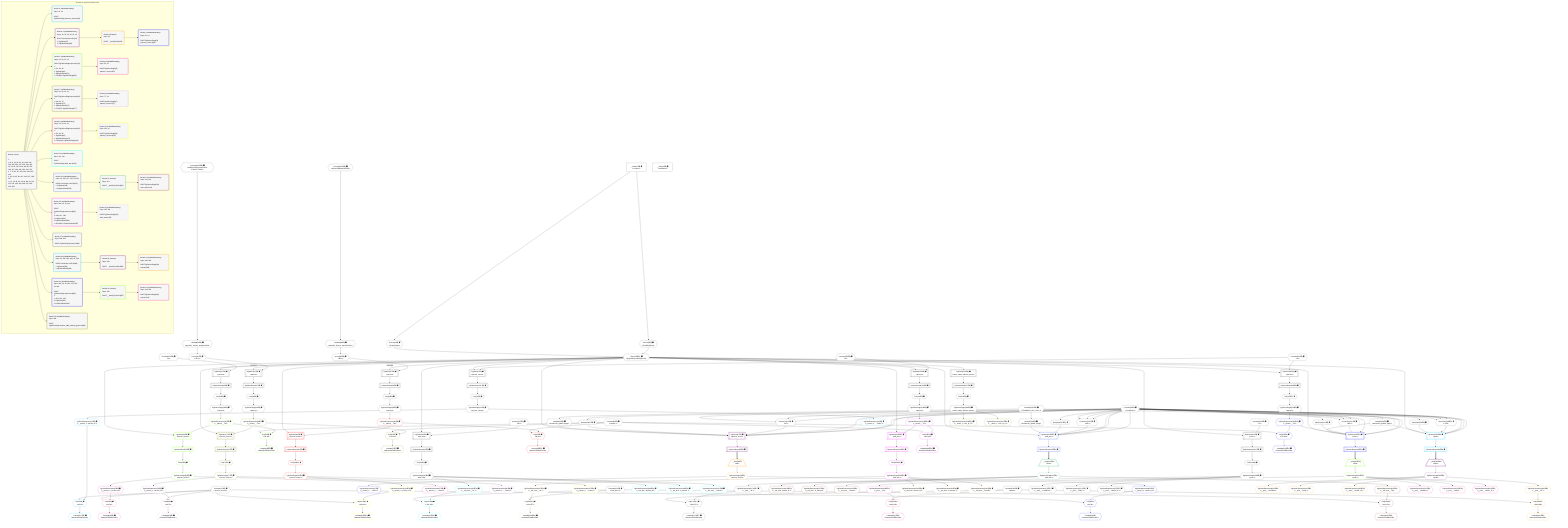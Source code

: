 %%{init: {'themeVariables': { 'fontSize': '12px'}}}%%
graph TD
    classDef path fill:#eee,stroke:#000,color:#000
    classDef plan fill:#fff,stroke-width:1px,color:#000
    classDef itemplan fill:#fff,stroke-width:2px,color:#000
    classDef unbatchedplan fill:#dff,stroke-width:1px,color:#000
    classDef sideeffectplan fill:#fcc,stroke-width:2px,color:#000
    classDef bucket fill:#f6f6f6,color:#000,stroke-width:2px,text-align:left


    %% plan dependencies
    Connection24{{"Connection[24∈0] ➊<br />ᐸ22ᐳ"}}:::plan
    Constant19{{"Constant[19∈0] ➊<br />ᐸundefinedᐳ"}}:::plan
    Constant19 & Constant19 & Constant19 --> Connection24
    Connection125{{"Connection[125∈0] ➊<br />ᐸ123ᐳ"}}:::plan
    Constant19 & Constant19 & Constant19 --> Connection125
    Connection180{{"Connection[180∈0] ➊<br />ᐸ178ᐳ"}}:::plan
    Constant19 & Constant19 & Constant19 --> Connection180
    Connection210{{"Connection[210∈0] ➊<br />ᐸ206ᐳ"}}:::plan
    Constant19 & Constant19 & Constant19 --> Connection210
    PgSelect7[["PgSelect[7∈0] ➊<br />ᐸperson_secretᐳ"]]:::plan
    Object10{{"Object[10∈0] ➊<br />ᐸ{pgSettings,withPgClient}ᐳ"}}:::plan
    Constant231{{"Constant[231∈0] ➊<br />ᐸ3ᐳ"}}:::plan
    Object10 & Constant231 --> PgSelect7
    Access8{{"Access[8∈0] ➊<br />ᐸ2.pgSettingsᐳ"}}:::plan
    Access9{{"Access[9∈0] ➊<br />ᐸ2.withPgClientᐳ"}}:::plan
    Access8 & Access9 --> Object10
    PgSelect37[["PgSelect[37∈0] ➊<br />ᐸpersonᐳ"]]:::plan
    Constant234{{"Constant[234∈0] ➊<br />ᐸ1ᐳ"}}:::plan
    Object10 & Constant234 --> PgSelect37
    PgSelect62[["PgSelect[62∈0] ➊<br />ᐸpersonᐳ"]]:::plan
    Access60{{"Access[60∈0] ➊<br />ᐸ59.1ᐳ"}}:::plan
    Object10 -->|rejectNull| PgSelect62
    Access60 --> PgSelect62
    PgSelect87[["PgSelect[87∈0] ➊<br />ᐸpersonᐳ"]]:::plan
    Access85{{"Access[85∈0] ➊<br />ᐸ84.1ᐳ"}}:::plan
    Object10 -->|rejectNull| PgSelect87
    Access85 --> PgSelect87
    PgSelect109[["PgSelect[109∈0] ➊<br />ᐸleft_armᐳ"]]:::plan
    Constant237{{"Constant[237∈0] ➊<br />ᐸ42ᐳ"}}:::plan
    Object10 & Constant237 --> PgSelect109
    PgSelect140[["PgSelect[140∈0] ➊<br />ᐸpersonᐳ"]]:::plan
    Constant239{{"Constant[239∈0] ➊<br />ᐸ2ᐳ"}}:::plan
    Object10 & Constant239 --> PgSelect140
    PgSelect164[["PgSelect[164∈0] ➊<br />ᐸpostᐳ"]]:::plan
    Constant240{{"Constant[240∈0] ➊<br />ᐸ7ᐳ"}}:::plan
    Object10 & Constant240 --> PgSelect164
    PgSelect195[["PgSelect[195∈0] ➊<br />ᐸpersonᐳ"]]:::plan
    Object10 & Constant231 --> PgSelect195
    __Value2["__Value[2∈0] ➊<br />ᐸcontextᐳ"]:::plan
    __Value2 --> Access8
    __Value2 --> Access9
    First11{{"First[11∈0] ➊"}}:::plan
    PgSelectRows12[["PgSelectRows[12∈0] ➊"]]:::plan
    PgSelectRows12 --> First11
    PgSelect7 --> PgSelectRows12
    PgSelectSingle13{{"PgSelectSingle[13∈0] ➊<br />ᐸperson_secretᐳ"}}:::plan
    First11 --> PgSelectSingle13
    Lambda25{{"Lambda[25∈0] ➊<br />ᐸextractList_grafast_applyᐳ"}}:::plan
    Constant243{{"Constant[243∈0] ➊<br />ᐸ[ 'PRIMARY_KEY_ASC' ]ᐳ"}}:::plan
    Constant243 --> Lambda25
    ApplyInput26{{"ApplyInput[26∈0] ➊"}}:::plan
    Constant19 --> ApplyInput26
    First39{{"First[39∈0] ➊"}}:::plan
    PgSelectRows40[["PgSelectRows[40∈0] ➊"]]:::plan
    PgSelectRows40 --> First39
    PgSelect37 --> PgSelectRows40
    PgSelectSingle41{{"PgSelectSingle[41∈0] ➊<br />ᐸpersonᐳ"}}:::plan
    First39 --> PgSelectSingle41
    Lambda59{{"Lambda[59∈0] ➊<br />ᐸspecifier_Person_base64JSONᐳ"}}:::plan
    Constant235{{"Constant[235∈0] ➊<br />ᐸ'fa4f3e13-456c-4a9e-8c1e-37a6e3177d0b'ᐳ"}}:::plan
    Constant235 --> Lambda59
    Lambda59 --> Access60
    First64{{"First[64∈0] ➊"}}:::plan
    PgSelectRows65[["PgSelectRows[65∈0] ➊"]]:::plan
    PgSelectRows65 --> First64
    PgSelect62 --> PgSelectRows65
    PgSelectSingle66{{"PgSelectSingle[66∈0] ➊<br />ᐸpersonᐳ"}}:::plan
    First64 --> PgSelectSingle66
    Lambda84{{"Lambda[84∈0] ➊<br />ᐸspecifier_Person_base64JSONᐳ"}}:::plan
    Constant236{{"Constant[236∈0] ➊<br />ᐸ'WyJwZW9wbGUiLDBd'ᐳ"}}:::plan
    Constant236 --> Lambda84
    Lambda84 --> Access85
    First89{{"First[89∈0] ➊"}}:::plan
    PgSelectRows90[["PgSelectRows[90∈0] ➊"]]:::plan
    PgSelectRows90 --> First89
    PgSelect87 --> PgSelectRows90
    PgSelectSingle91{{"PgSelectSingle[91∈0] ➊<br />ᐸpersonᐳ"}}:::plan
    First89 --> PgSelectSingle91
    First111{{"First[111∈0] ➊"}}:::plan
    PgSelectRows112[["PgSelectRows[112∈0] ➊"]]:::plan
    PgSelectRows112 --> First111
    PgSelect109 --> PgSelectRows112
    PgSelectSingle113{{"PgSelectSingle[113∈0] ➊<br />ᐸleft_armᐳ"}}:::plan
    First111 --> PgSelectSingle113
    Lambda126{{"Lambda[126∈0] ➊<br />ᐸextractList_grafast_applyᐳ"}}:::plan
    Constant243 --> Lambda126
    ApplyInput127{{"ApplyInput[127∈0] ➊"}}:::plan
    Constant19 --> ApplyInput127
    First142{{"First[142∈0] ➊"}}:::plan
    PgSelectRows143[["PgSelectRows[143∈0] ➊"]]:::plan
    PgSelectRows143 --> First142
    PgSelect140 --> PgSelectRows143
    PgSelectSingle144{{"PgSelectSingle[144∈0] ➊<br />ᐸpersonᐳ"}}:::plan
    First142 --> PgSelectSingle144
    First166{{"First[166∈0] ➊"}}:::plan
    PgSelectRows167[["PgSelectRows[167∈0] ➊"]]:::plan
    PgSelectRows167 --> First166
    PgSelect164 --> PgSelectRows167
    PgSelectSingle168{{"PgSelectSingle[168∈0] ➊<br />ᐸpostᐳ"}}:::plan
    First166 --> PgSelectSingle168
    Lambda181{{"Lambda[181∈0] ➊<br />ᐸextractList_grafast_applyᐳ"}}:::plan
    Constant243 --> Lambda181
    ApplyInput182{{"ApplyInput[182∈0] ➊"}}:::plan
    Constant19 --> ApplyInput182
    First197{{"First[197∈0] ➊"}}:::plan
    PgSelectRows198[["PgSelectRows[198∈0] ➊"]]:::plan
    PgSelectRows198 --> First197
    PgSelect195 --> PgSelectRows198
    PgSelectSingle199{{"PgSelectSingle[199∈0] ➊<br />ᐸpersonᐳ"}}:::plan
    First197 --> PgSelectSingle199
    ApplyInput212{{"ApplyInput[212∈0] ➊"}}:::plan
    Constant19 --> ApplyInput212
    PgSelect224[["PgSelect[224∈0] ➊<br />ᐸreturn_table_without_grantsᐳ"]]:::plan
    Object10 --> PgSelect224
    First226{{"First[226∈0] ➊"}}:::plan
    PgSelectRows227[["PgSelectRows[227∈0] ➊"]]:::plan
    PgSelectRows227 --> First226
    PgSelect224 --> PgSelectRows227
    PgSelectSingle228{{"PgSelectSingle[228∈0] ➊<br />ᐸreturn_table_without_grantsᐳ"}}:::plan
    First226 --> PgSelectSingle228
    __Value4["__Value[4∈0] ➊<br />ᐸrootValueᐳ"]:::plan
    Constant14{{"Constant[14∈0] ➊<br />ᐸ'person_secrets'ᐳ"}}:::plan
    Constant42{{"Constant[42∈0] ➊<br />ᐸ'people'ᐳ"}}:::plan
    Constant114{{"Constant[114∈0] ➊<br />ᐸ'left_arms'ᐳ"}}:::plan
    Constant169{{"Constant[169∈0] ➊<br />ᐸ'posts'ᐳ"}}:::plan
    List16{{"List[16∈1] ➊<br />ᐸ14,15ᐳ"}}:::plan
    PgClassExpression15{{"PgClassExpression[15∈1] ➊<br />ᐸ__person_s...person_id”ᐳ"}}:::plan
    Constant14 & PgClassExpression15 --> List16
    PgSelectSingle13 --> PgClassExpression15
    Lambda17{{"Lambda[17∈1] ➊<br />ᐸbase64JSONEncodeᐳ"}}:::plan
    List16 --> Lambda17
    PgClassExpression18{{"PgClassExpression[18∈1] ➊<br />ᐸ__person_s..._.”sekrit”ᐳ"}}:::plan
    PgSelectSingle13 --> PgClassExpression18
    PgSelect27[["PgSelect[27∈2] ➊<br />ᐸperson_secretᐳ"]]:::plan
    Object10 & Lambda25 & ApplyInput26 & Connection24 & Constant19 & Constant19 & Constant19 --> PgSelect27
    PgSelectRows28[["PgSelectRows[28∈2] ➊"]]:::plan
    PgSelect27 --> PgSelectRows28
    __Item29[/"__Item[29∈3]<br />ᐸ28ᐳ"\]:::itemplan
    PgSelectRows28 ==> __Item29
    PgSelectSingle30{{"PgSelectSingle[30∈3]<br />ᐸperson_secretᐳ"}}:::plan
    __Item29 --> PgSelectSingle30
    List33{{"List[33∈4]<br />ᐸ14,32ᐳ"}}:::plan
    PgClassExpression32{{"PgClassExpression[32∈4]<br />ᐸ__person_s...person_id”ᐳ"}}:::plan
    Constant14 & PgClassExpression32 --> List33
    PgSelectSingle30 --> PgClassExpression32
    Lambda34{{"Lambda[34∈4]<br />ᐸbase64JSONEncodeᐳ"}}:::plan
    List33 --> Lambda34
    PgClassExpression35{{"PgClassExpression[35∈4]<br />ᐸ__person_s..._.”sekrit”ᐳ"}}:::plan
    PgSelectSingle30 --> PgClassExpression35
    List44{{"List[44∈5] ➊<br />ᐸ42,43ᐳ"}}:::plan
    PgClassExpression43{{"PgClassExpression[43∈5] ➊<br />ᐸ__person__.”id”ᐳ"}}:::plan
    Constant42 & PgClassExpression43 --> List44
    PgSelect46[["PgSelect[46∈5] ➊<br />ᐸperson_secretᐳ"]]:::plan
    Object10 & PgClassExpression43 --> PgSelect46
    PgSelectSingle41 --> PgClassExpression43
    Lambda45{{"Lambda[45∈5] ➊<br />ᐸbase64JSONEncodeᐳ"}}:::plan
    List44 --> Lambda45
    First50{{"First[50∈5] ➊"}}:::plan
    PgSelectRows51[["PgSelectRows[51∈5] ➊"]]:::plan
    PgSelectRows51 --> First50
    PgSelect46 --> PgSelectRows51
    PgSelectSingle52{{"PgSelectSingle[52∈5] ➊<br />ᐸperson_secretᐳ"}}:::plan
    First50 --> PgSelectSingle52
    List55{{"List[55∈6] ➊<br />ᐸ14,54ᐳ"}}:::plan
    PgClassExpression54{{"PgClassExpression[54∈6] ➊<br />ᐸ__person_s...person_id”ᐳ"}}:::plan
    Constant14 & PgClassExpression54 --> List55
    PgSelectSingle52 --> PgClassExpression54
    Lambda56{{"Lambda[56∈6] ➊<br />ᐸbase64JSONEncodeᐳ"}}:::plan
    List55 --> Lambda56
    PgClassExpression57{{"PgClassExpression[57∈6] ➊<br />ᐸ__person_s..._.”sekrit”ᐳ"}}:::plan
    PgSelectSingle52 --> PgClassExpression57
    List69{{"List[69∈7] ➊<br />ᐸ42,68ᐳ"}}:::plan
    PgClassExpression68{{"PgClassExpression[68∈7] ➊<br />ᐸ__person__.”id”ᐳ"}}:::plan
    Constant42 & PgClassExpression68 --> List69
    PgSelect71[["PgSelect[71∈7] ➊<br />ᐸperson_secretᐳ"]]:::plan
    Object10 & PgClassExpression68 --> PgSelect71
    PgSelectSingle66 --> PgClassExpression68
    Lambda70{{"Lambda[70∈7] ➊<br />ᐸbase64JSONEncodeᐳ"}}:::plan
    List69 --> Lambda70
    First75{{"First[75∈7] ➊"}}:::plan
    PgSelectRows76[["PgSelectRows[76∈7] ➊"]]:::plan
    PgSelectRows76 --> First75
    PgSelect71 --> PgSelectRows76
    PgSelectSingle77{{"PgSelectSingle[77∈7] ➊<br />ᐸperson_secretᐳ"}}:::plan
    First75 --> PgSelectSingle77
    List80{{"List[80∈8] ➊<br />ᐸ14,79ᐳ"}}:::plan
    PgClassExpression79{{"PgClassExpression[79∈8] ➊<br />ᐸ__person_s...person_id”ᐳ"}}:::plan
    Constant14 & PgClassExpression79 --> List80
    PgSelectSingle77 --> PgClassExpression79
    Lambda81{{"Lambda[81∈8] ➊<br />ᐸbase64JSONEncodeᐳ"}}:::plan
    List80 --> Lambda81
    PgClassExpression82{{"PgClassExpression[82∈8] ➊<br />ᐸ__person_s..._.”sekrit”ᐳ"}}:::plan
    PgSelectSingle77 --> PgClassExpression82
    List94{{"List[94∈9] ➊<br />ᐸ42,93ᐳ"}}:::plan
    PgClassExpression93{{"PgClassExpression[93∈9] ➊<br />ᐸ__person__.”id”ᐳ"}}:::plan
    Constant42 & PgClassExpression93 --> List94
    PgSelect96[["PgSelect[96∈9] ➊<br />ᐸperson_secretᐳ"]]:::plan
    Object10 & PgClassExpression93 --> PgSelect96
    PgSelectSingle91 --> PgClassExpression93
    Lambda95{{"Lambda[95∈9] ➊<br />ᐸbase64JSONEncodeᐳ"}}:::plan
    List94 --> Lambda95
    First100{{"First[100∈9] ➊"}}:::plan
    PgSelectRows101[["PgSelectRows[101∈9] ➊"]]:::plan
    PgSelectRows101 --> First100
    PgSelect96 --> PgSelectRows101
    PgSelectSingle102{{"PgSelectSingle[102∈9] ➊<br />ᐸperson_secretᐳ"}}:::plan
    First100 --> PgSelectSingle102
    List105{{"List[105∈10] ➊<br />ᐸ14,104ᐳ"}}:::plan
    PgClassExpression104{{"PgClassExpression[104∈10] ➊<br />ᐸ__person_s...person_id”ᐳ"}}:::plan
    Constant14 & PgClassExpression104 --> List105
    PgSelectSingle102 --> PgClassExpression104
    Lambda106{{"Lambda[106∈10] ➊<br />ᐸbase64JSONEncodeᐳ"}}:::plan
    List105 --> Lambda106
    PgClassExpression107{{"PgClassExpression[107∈10] ➊<br />ᐸ__person_s..._.”sekrit”ᐳ"}}:::plan
    PgSelectSingle102 --> PgClassExpression107
    List116{{"List[116∈11] ➊<br />ᐸ114,115ᐳ"}}:::plan
    PgClassExpression115{{"PgClassExpression[115∈11] ➊<br />ᐸ__left_arm__.”id”ᐳ"}}:::plan
    Constant114 & PgClassExpression115 --> List116
    PgSelectSingle113 --> PgClassExpression115
    Lambda117{{"Lambda[117∈11] ➊<br />ᐸbase64JSONEncodeᐳ"}}:::plan
    List116 --> Lambda117
    PgClassExpression118{{"PgClassExpression[118∈11] ➊<br />ᐸ__left_arm...person_id”ᐳ"}}:::plan
    PgSelectSingle113 --> PgClassExpression118
    PgClassExpression119{{"PgClassExpression[119∈11] ➊<br />ᐸ__left_arm...in_metres”ᐳ"}}:::plan
    PgSelectSingle113 --> PgClassExpression119
    PgClassExpression120{{"PgClassExpression[120∈11] ➊<br />ᐸ__left_arm__.”mood”ᐳ"}}:::plan
    PgSelectSingle113 --> PgClassExpression120
    PgSelect128[["PgSelect[128∈12] ➊<br />ᐸleft_armᐳ"]]:::plan
    Object10 & Lambda126 & ApplyInput127 & Connection125 & Constant19 & Constant19 & Constant19 --> PgSelect128
    PgSelectRows129[["PgSelectRows[129∈12] ➊"]]:::plan
    PgSelect128 --> PgSelectRows129
    __Item130[/"__Item[130∈13]<br />ᐸ129ᐳ"\]:::itemplan
    PgSelectRows129 ==> __Item130
    PgSelectSingle131{{"PgSelectSingle[131∈13]<br />ᐸleft_armᐳ"}}:::plan
    __Item130 --> PgSelectSingle131
    List134{{"List[134∈14]<br />ᐸ114,133ᐳ"}}:::plan
    PgClassExpression133{{"PgClassExpression[133∈14]<br />ᐸ__left_arm__.”id”ᐳ"}}:::plan
    Constant114 & PgClassExpression133 --> List134
    PgSelectSingle131 --> PgClassExpression133
    Lambda135{{"Lambda[135∈14]<br />ᐸbase64JSONEncodeᐳ"}}:::plan
    List134 --> Lambda135
    PgClassExpression136{{"PgClassExpression[136∈14]<br />ᐸ__left_arm...person_id”ᐳ"}}:::plan
    PgSelectSingle131 --> PgClassExpression136
    PgClassExpression137{{"PgClassExpression[137∈14]<br />ᐸ__left_arm...in_metres”ᐳ"}}:::plan
    PgSelectSingle131 --> PgClassExpression137
    PgClassExpression138{{"PgClassExpression[138∈14]<br />ᐸ__left_arm__.”mood”ᐳ"}}:::plan
    PgSelectSingle131 --> PgClassExpression138
    List147{{"List[147∈15] ➊<br />ᐸ42,146ᐳ"}}:::plan
    PgClassExpression146{{"PgClassExpression[146∈15] ➊<br />ᐸ__person__.”id”ᐳ"}}:::plan
    Constant42 & PgClassExpression146 --> List147
    PgSelect149[["PgSelect[149∈15] ➊<br />ᐸleft_armᐳ"]]:::plan
    Object10 & PgClassExpression146 --> PgSelect149
    PgSelectSingle144 --> PgClassExpression146
    Lambda148{{"Lambda[148∈15] ➊<br />ᐸbase64JSONEncodeᐳ"}}:::plan
    List147 --> Lambda148
    First153{{"First[153∈15] ➊"}}:::plan
    PgSelectRows154[["PgSelectRows[154∈15] ➊"]]:::plan
    PgSelectRows154 --> First153
    PgSelect149 --> PgSelectRows154
    PgSelectSingle155{{"PgSelectSingle[155∈15] ➊<br />ᐸleft_armᐳ"}}:::plan
    First153 --> PgSelectSingle155
    List158{{"List[158∈16] ➊<br />ᐸ114,157ᐳ"}}:::plan
    PgClassExpression157{{"PgClassExpression[157∈16] ➊<br />ᐸ__left_arm__.”id”ᐳ"}}:::plan
    Constant114 & PgClassExpression157 --> List158
    PgSelectSingle155 --> PgClassExpression157
    Lambda159{{"Lambda[159∈16] ➊<br />ᐸbase64JSONEncodeᐳ"}}:::plan
    List158 --> Lambda159
    PgClassExpression160{{"PgClassExpression[160∈16] ➊<br />ᐸ__left_arm...person_id”ᐳ"}}:::plan
    PgSelectSingle155 --> PgClassExpression160
    PgClassExpression161{{"PgClassExpression[161∈16] ➊<br />ᐸ__left_arm...in_metres”ᐳ"}}:::plan
    PgSelectSingle155 --> PgClassExpression161
    PgClassExpression162{{"PgClassExpression[162∈16] ➊<br />ᐸ__left_arm__.”mood”ᐳ"}}:::plan
    PgSelectSingle155 --> PgClassExpression162
    List171{{"List[171∈17] ➊<br />ᐸ169,170ᐳ"}}:::plan
    PgClassExpression170{{"PgClassExpression[170∈17] ➊<br />ᐸ__post__.”id”ᐳ"}}:::plan
    Constant169 & PgClassExpression170 --> List171
    PgSelectSingle168 --> PgClassExpression170
    Lambda172{{"Lambda[172∈17] ➊<br />ᐸbase64JSONEncodeᐳ"}}:::plan
    List171 --> Lambda172
    PgClassExpression173{{"PgClassExpression[173∈17] ➊<br />ᐸ__post__.”headline”ᐳ"}}:::plan
    PgSelectSingle168 --> PgClassExpression173
    PgClassExpression174{{"PgClassExpression[174∈17] ➊<br />ᐸ__post__.”body”ᐳ"}}:::plan
    PgSelectSingle168 --> PgClassExpression174
    PgClassExpression175{{"PgClassExpression[175∈17] ➊<br />ᐸ__post__.”author_id”ᐳ"}}:::plan
    PgSelectSingle168 --> PgClassExpression175
    PgSelect183[["PgSelect[183∈18] ➊<br />ᐸpostᐳ"]]:::plan
    Object10 & Lambda181 & ApplyInput182 & Connection180 & Constant19 & Constant19 & Constant19 --> PgSelect183
    PgSelectRows184[["PgSelectRows[184∈18] ➊"]]:::plan
    PgSelect183 --> PgSelectRows184
    __Item185[/"__Item[185∈19]<br />ᐸ184ᐳ"\]:::itemplan
    PgSelectRows184 ==> __Item185
    PgSelectSingle186{{"PgSelectSingle[186∈19]<br />ᐸpostᐳ"}}:::plan
    __Item185 --> PgSelectSingle186
    List189{{"List[189∈20]<br />ᐸ169,188ᐳ"}}:::plan
    PgClassExpression188{{"PgClassExpression[188∈20]<br />ᐸ__post__.”id”ᐳ"}}:::plan
    Constant169 & PgClassExpression188 --> List189
    PgSelectSingle186 --> PgClassExpression188
    Lambda190{{"Lambda[190∈20]<br />ᐸbase64JSONEncodeᐳ"}}:::plan
    List189 --> Lambda190
    PgClassExpression191{{"PgClassExpression[191∈20]<br />ᐸ__post__.”headline”ᐳ"}}:::plan
    PgSelectSingle186 --> PgClassExpression191
    PgClassExpression192{{"PgClassExpression[192∈20]<br />ᐸ__post__.”body”ᐳ"}}:::plan
    PgSelectSingle186 --> PgClassExpression192
    PgClassExpression193{{"PgClassExpression[193∈20]<br />ᐸ__post__.”author_id”ᐳ"}}:::plan
    PgSelectSingle186 --> PgClassExpression193
    PgSelect213[["PgSelect[213∈21] ➊<br />ᐸpostᐳ"]]:::plan
    PgClassExpression201{{"PgClassExpression[201∈21] ➊<br />ᐸ__person__.”id”ᐳ"}}:::plan
    Object10 & PgClassExpression201 & Lambda181 & ApplyInput212 & Connection210 & Constant19 & Constant19 & Constant19 --> PgSelect213
    List202{{"List[202∈21] ➊<br />ᐸ42,201ᐳ"}}:::plan
    Constant42 & PgClassExpression201 --> List202
    PgSelectSingle199 --> PgClassExpression201
    Lambda203{{"Lambda[203∈21] ➊<br />ᐸbase64JSONEncodeᐳ"}}:::plan
    List202 --> Lambda203
    PgSelectRows214[["PgSelectRows[214∈21] ➊"]]:::plan
    PgSelect213 --> PgSelectRows214
    __Item215[/"__Item[215∈22]<br />ᐸ214ᐳ"\]:::itemplan
    PgSelectRows214 ==> __Item215
    PgSelectSingle216{{"PgSelectSingle[216∈22]<br />ᐸpostᐳ"}}:::plan
    __Item215 --> PgSelectSingle216
    List219{{"List[219∈23]<br />ᐸ169,218ᐳ"}}:::plan
    PgClassExpression218{{"PgClassExpression[218∈23]<br />ᐸ__post__.”id”ᐳ"}}:::plan
    Constant169 & PgClassExpression218 --> List219
    PgSelectSingle216 --> PgClassExpression218
    Lambda220{{"Lambda[220∈23]<br />ᐸbase64JSONEncodeᐳ"}}:::plan
    List219 --> Lambda220
    PgClassExpression221{{"PgClassExpression[221∈23]<br />ᐸ__post__.”headline”ᐳ"}}:::plan
    PgSelectSingle216 --> PgClassExpression221
    PgClassExpression222{{"PgClassExpression[222∈23]<br />ᐸ__post__.”body”ᐳ"}}:::plan
    PgSelectSingle216 --> PgClassExpression222
    PgClassExpression223{{"PgClassExpression[223∈23]<br />ᐸ__post__.”author_id”ᐳ"}}:::plan
    PgSelectSingle216 --> PgClassExpression223
    PgClassExpression229{{"PgClassExpression[229∈24] ➊<br />ᐸ__return_t...rson_id_1”ᐳ"}}:::plan
    PgSelectSingle228 --> PgClassExpression229
    PgClassExpression230{{"PgClassExpression[230∈24] ➊<br />ᐸ__return_t...rson_id_2”ᐳ"}}:::plan
    PgSelectSingle228 --> PgClassExpression230

    %% define steps

    subgraph "Buckets for queries/v4/rbac.basic"
    Bucket0("Bucket 0 (root)<br /><br />1: <br />ᐳ: 8, 9, 14, 19, 42, 114, 169, 231, 234, 235, 236, 237, 239, 240, 243, 10, 24, 25, 26, 59, 60, 84, 85, 125, 126, 127, 180, 181, 182, 210, 212<br />2: 7, 37, 62, 87, 109, 140, 164, 195, 224<br />3: 12, 40, 65, 90, 112, 143, 167, 198, 227<br />ᐳ: 11, 13, 39, 41, 64, 66, 89, 91, 111, 113, 142, 144, 166, 168, 197, 199, 226, 228"):::bucket
    classDef bucket0 stroke:#696969
    class Bucket0,__Value2,__Value4,PgSelect7,Access8,Access9,Object10,First11,PgSelectRows12,PgSelectSingle13,Constant14,Constant19,Connection24,Lambda25,ApplyInput26,PgSelect37,First39,PgSelectRows40,PgSelectSingle41,Constant42,Lambda59,Access60,PgSelect62,First64,PgSelectRows65,PgSelectSingle66,Lambda84,Access85,PgSelect87,First89,PgSelectRows90,PgSelectSingle91,PgSelect109,First111,PgSelectRows112,PgSelectSingle113,Constant114,Connection125,Lambda126,ApplyInput127,PgSelect140,First142,PgSelectRows143,PgSelectSingle144,PgSelect164,First166,PgSelectRows167,PgSelectSingle168,Constant169,Connection180,Lambda181,ApplyInput182,PgSelect195,First197,PgSelectRows198,PgSelectSingle199,Connection210,ApplyInput212,PgSelect224,First226,PgSelectRows227,PgSelectSingle228,Constant231,Constant234,Constant235,Constant236,Constant237,Constant239,Constant240,Constant243 bucket0
    Bucket1("Bucket 1 (nullableBoundary)<br />Deps: 13, 14<br /><br />ROOT PgSelectSingleᐸperson_secretᐳ[13]"):::bucket
    classDef bucket1 stroke:#00bfff
    class Bucket1,PgClassExpression15,List16,Lambda17,PgClassExpression18 bucket1
    Bucket2("Bucket 2 (nullableBoundary)<br />Deps: 10, 25, 26, 24, 19, 14<br /><br />ROOT Connectionᐸ22ᐳ[24]<br />1: PgSelect[27]<br />2: PgSelectRows[28]"):::bucket
    classDef bucket2 stroke:#7f007f
    class Bucket2,PgSelect27,PgSelectRows28 bucket2
    Bucket3("Bucket 3 (listItem)<br />Deps: 14<br /><br />ROOT __Item{3}ᐸ28ᐳ[29]"):::bucket
    classDef bucket3 stroke:#ffa500
    class Bucket3,__Item29,PgSelectSingle30 bucket3
    Bucket4("Bucket 4 (nullableBoundary)<br />Deps: 30, 14<br /><br />ROOT PgSelectSingle{3}ᐸperson_secretᐳ[30]"):::bucket
    classDef bucket4 stroke:#0000ff
    class Bucket4,PgClassExpression32,List33,Lambda34,PgClassExpression35 bucket4
    Bucket5("Bucket 5 (nullableBoundary)<br />Deps: 41, 42, 10, 14<br /><br />ROOT PgSelectSingleᐸpersonᐳ[41]<br />1: <br />ᐳ: 43, 44, 45<br />2: PgSelect[46]<br />3: PgSelectRows[51]<br />ᐳ: First[50], PgSelectSingle[52]"):::bucket
    classDef bucket5 stroke:#7fff00
    class Bucket5,PgClassExpression43,List44,Lambda45,PgSelect46,First50,PgSelectRows51,PgSelectSingle52 bucket5
    Bucket6("Bucket 6 (nullableBoundary)<br />Deps: 52, 14<br /><br />ROOT PgSelectSingle{5}ᐸperson_secretᐳ[52]"):::bucket
    classDef bucket6 stroke:#ff1493
    class Bucket6,PgClassExpression54,List55,Lambda56,PgClassExpression57 bucket6
    Bucket7("Bucket 7 (nullableBoundary)<br />Deps: 66, 42, 10, 14<br /><br />ROOT PgSelectSingleᐸpersonᐳ[66]<br />1: <br />ᐳ: 68, 69, 70<br />2: PgSelect[71]<br />3: PgSelectRows[76]<br />ᐳ: First[75], PgSelectSingle[77]"):::bucket
    classDef bucket7 stroke:#808000
    class Bucket7,PgClassExpression68,List69,Lambda70,PgSelect71,First75,PgSelectRows76,PgSelectSingle77 bucket7
    Bucket8("Bucket 8 (nullableBoundary)<br />Deps: 77, 14<br /><br />ROOT PgSelectSingle{7}ᐸperson_secretᐳ[77]"):::bucket
    classDef bucket8 stroke:#dda0dd
    class Bucket8,PgClassExpression79,List80,Lambda81,PgClassExpression82 bucket8
    Bucket9("Bucket 9 (nullableBoundary)<br />Deps: 91, 42, 10, 14<br /><br />ROOT PgSelectSingleᐸpersonᐳ[91]<br />1: <br />ᐳ: 93, 94, 95<br />2: PgSelect[96]<br />3: PgSelectRows[101]<br />ᐳ: First[100], PgSelectSingle[102]"):::bucket
    classDef bucket9 stroke:#ff0000
    class Bucket9,PgClassExpression93,List94,Lambda95,PgSelect96,First100,PgSelectRows101,PgSelectSingle102 bucket9
    Bucket10("Bucket 10 (nullableBoundary)<br />Deps: 102, 14<br /><br />ROOT PgSelectSingle{9}ᐸperson_secretᐳ[102]"):::bucket
    classDef bucket10 stroke:#ffff00
    class Bucket10,PgClassExpression104,List105,Lambda106,PgClassExpression107 bucket10
    Bucket11("Bucket 11 (nullableBoundary)<br />Deps: 113, 114<br /><br />ROOT PgSelectSingleᐸleft_armᐳ[113]"):::bucket
    classDef bucket11 stroke:#00ffff
    class Bucket11,PgClassExpression115,List116,Lambda117,PgClassExpression118,PgClassExpression119,PgClassExpression120 bucket11
    Bucket12("Bucket 12 (nullableBoundary)<br />Deps: 10, 126, 127, 125, 19, 114<br /><br />ROOT Connectionᐸ123ᐳ[125]<br />1: PgSelect[128]<br />2: PgSelectRows[129]"):::bucket
    classDef bucket12 stroke:#4169e1
    class Bucket12,PgSelect128,PgSelectRows129 bucket12
    Bucket13("Bucket 13 (listItem)<br />Deps: 114<br /><br />ROOT __Item{13}ᐸ129ᐳ[130]"):::bucket
    classDef bucket13 stroke:#3cb371
    class Bucket13,__Item130,PgSelectSingle131 bucket13
    Bucket14("Bucket 14 (nullableBoundary)<br />Deps: 131, 114<br /><br />ROOT PgSelectSingle{13}ᐸleft_armᐳ[131]"):::bucket
    classDef bucket14 stroke:#a52a2a
    class Bucket14,PgClassExpression133,List134,Lambda135,PgClassExpression136,PgClassExpression137,PgClassExpression138 bucket14
    Bucket15("Bucket 15 (nullableBoundary)<br />Deps: 144, 42, 10, 114<br /><br />ROOT PgSelectSingleᐸpersonᐳ[144]<br />1: <br />ᐳ: 146, 147, 148<br />2: PgSelect[149]<br />3: PgSelectRows[154]<br />ᐳ: First[153], PgSelectSingle[155]"):::bucket
    classDef bucket15 stroke:#ff00ff
    class Bucket15,PgClassExpression146,List147,Lambda148,PgSelect149,First153,PgSelectRows154,PgSelectSingle155 bucket15
    Bucket16("Bucket 16 (nullableBoundary)<br />Deps: 155, 114<br /><br />ROOT PgSelectSingle{15}ᐸleft_armᐳ[155]"):::bucket
    classDef bucket16 stroke:#f5deb3
    class Bucket16,PgClassExpression157,List158,Lambda159,PgClassExpression160,PgClassExpression161,PgClassExpression162 bucket16
    Bucket17("Bucket 17 (nullableBoundary)<br />Deps: 168, 169<br /><br />ROOT PgSelectSingleᐸpostᐳ[168]"):::bucket
    classDef bucket17 stroke:#696969
    class Bucket17,PgClassExpression170,List171,Lambda172,PgClassExpression173,PgClassExpression174,PgClassExpression175 bucket17
    Bucket18("Bucket 18 (nullableBoundary)<br />Deps: 10, 181, 182, 180, 19, 169<br /><br />ROOT Connectionᐸ178ᐳ[180]<br />1: PgSelect[183]<br />2: PgSelectRows[184]"):::bucket
    classDef bucket18 stroke:#00bfff
    class Bucket18,PgSelect183,PgSelectRows184 bucket18
    Bucket19("Bucket 19 (listItem)<br />Deps: 169<br /><br />ROOT __Item{19}ᐸ184ᐳ[185]"):::bucket
    classDef bucket19 stroke:#7f007f
    class Bucket19,__Item185,PgSelectSingle186 bucket19
    Bucket20("Bucket 20 (nullableBoundary)<br />Deps: 186, 169<br /><br />ROOT PgSelectSingle{19}ᐸpostᐳ[186]"):::bucket
    classDef bucket20 stroke:#ffa500
    class Bucket20,PgClassExpression188,List189,Lambda190,PgClassExpression191,PgClassExpression192,PgClassExpression193 bucket20
    Bucket21("Bucket 21 (nullableBoundary)<br />Deps: 199, 42, 10, 181, 212, 210, 19, 169<br /><br />ROOT PgSelectSingleᐸpersonᐳ[199]<br />1: <br />ᐳ: 201, 202, 203<br />2: PgSelect[213]<br />3: PgSelectRows[214]"):::bucket
    classDef bucket21 stroke:#0000ff
    class Bucket21,PgClassExpression201,List202,Lambda203,PgSelect213,PgSelectRows214 bucket21
    Bucket22("Bucket 22 (listItem)<br />Deps: 169<br /><br />ROOT __Item{22}ᐸ214ᐳ[215]"):::bucket
    classDef bucket22 stroke:#7fff00
    class Bucket22,__Item215,PgSelectSingle216 bucket22
    Bucket23("Bucket 23 (nullableBoundary)<br />Deps: 216, 169<br /><br />ROOT PgSelectSingle{22}ᐸpostᐳ[216]"):::bucket
    classDef bucket23 stroke:#ff1493
    class Bucket23,PgClassExpression218,List219,Lambda220,PgClassExpression221,PgClassExpression222,PgClassExpression223 bucket23
    Bucket24("Bucket 24 (nullableBoundary)<br />Deps: 228<br /><br />ROOT PgSelectSingleᐸreturn_table_without_grantsᐳ[228]"):::bucket
    classDef bucket24 stroke:#808000
    class Bucket24,PgClassExpression229,PgClassExpression230 bucket24
    Bucket0 --> Bucket1 & Bucket2 & Bucket5 & Bucket7 & Bucket9 & Bucket11 & Bucket12 & Bucket15 & Bucket17 & Bucket18 & Bucket21 & Bucket24
    Bucket2 --> Bucket3
    Bucket3 --> Bucket4
    Bucket5 --> Bucket6
    Bucket7 --> Bucket8
    Bucket9 --> Bucket10
    Bucket12 --> Bucket13
    Bucket13 --> Bucket14
    Bucket15 --> Bucket16
    Bucket18 --> Bucket19
    Bucket19 --> Bucket20
    Bucket21 --> Bucket22
    Bucket22 --> Bucket23
    end